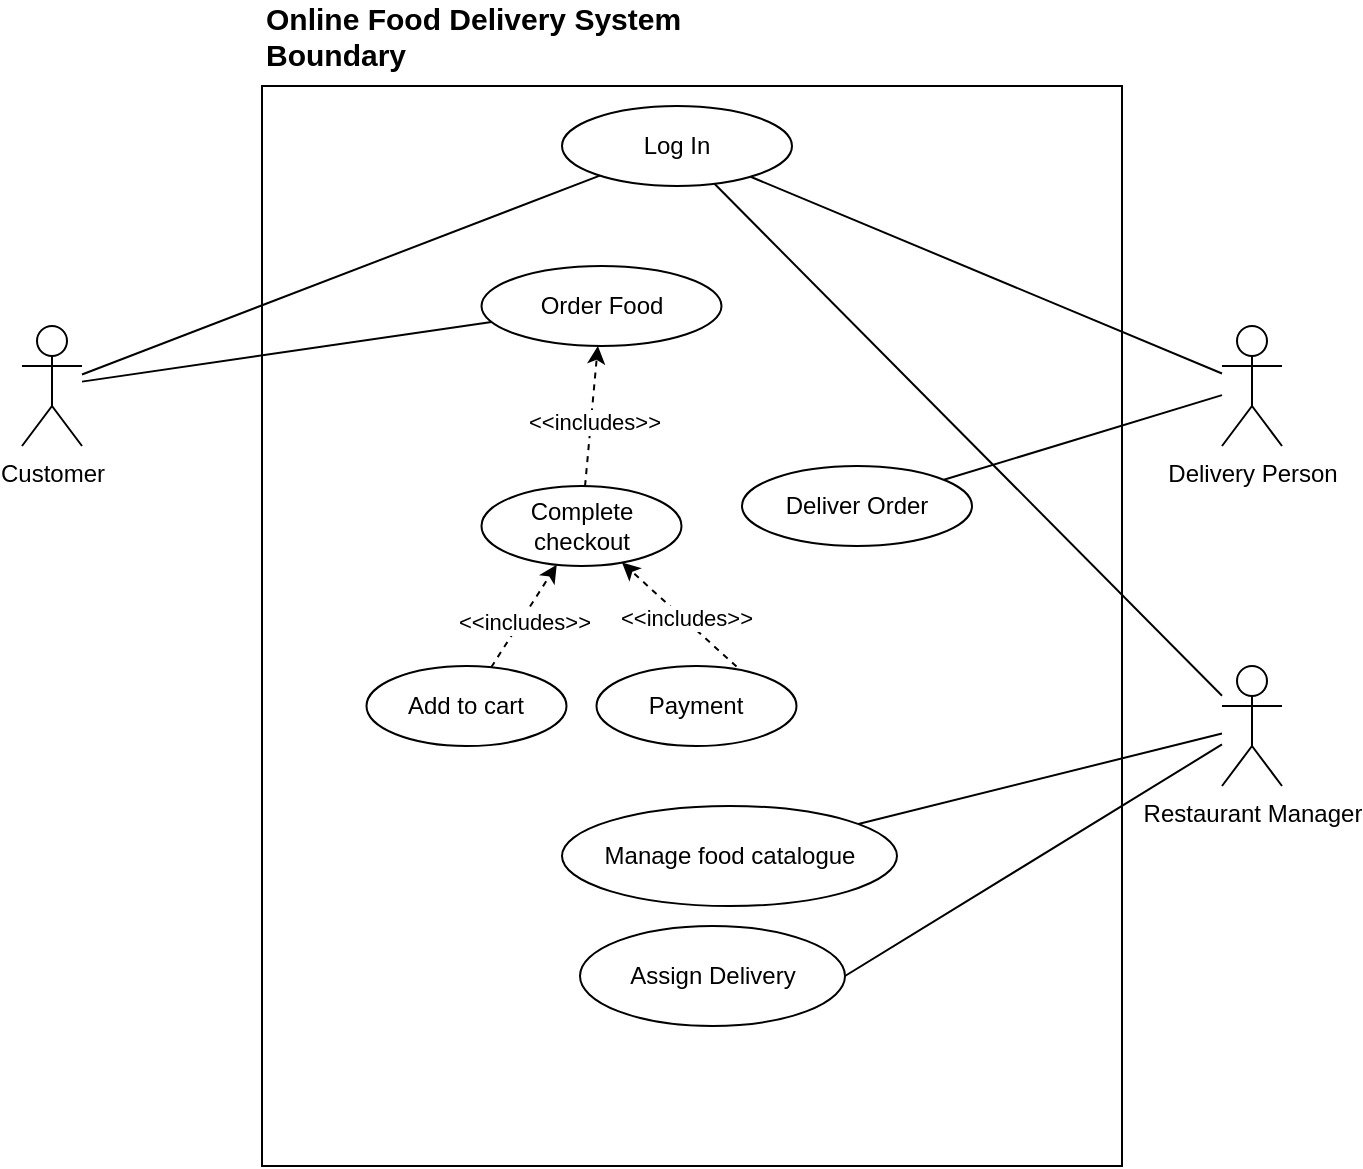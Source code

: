 <mxfile version="17.4.0" type="github">
  <diagram id="gfJE54MbZCFaA7mXv1D1" name="Page-1">
    <mxGraphModel dx="1221" dy="631" grid="1" gridSize="10" guides="1" tooltips="1" connect="1" arrows="1" fold="1" page="1" pageScale="1" pageWidth="850" pageHeight="1100" math="0" shadow="0">
      <root>
        <mxCell id="0" />
        <mxCell id="1" parent="0" />
        <mxCell id="oRzz4xYUQFuAO7DvcpDw-1" value="" style="rounded=0;whiteSpace=wrap;html=1;" parent="1" vertex="1">
          <mxGeometry x="200" y="210" width="430" height="540" as="geometry" />
        </mxCell>
        <mxCell id="oRzz4xYUQFuAO7DvcpDw-2" value="Online Food Delivery System Boundary" style="text;html=1;strokeColor=none;fillColor=none;align=left;verticalAlign=middle;whiteSpace=wrap;rounded=0;fontStyle=1;fontSize=15;" parent="1" vertex="1">
          <mxGeometry x="200" y="170" width="280" height="30" as="geometry" />
        </mxCell>
        <mxCell id="oRzz4xYUQFuAO7DvcpDw-3" value="Customer" style="shape=umlActor;verticalLabelPosition=bottom;verticalAlign=top;html=1;outlineConnect=0;" parent="1" vertex="1">
          <mxGeometry x="80" y="330" width="30" height="60" as="geometry" />
        </mxCell>
        <mxCell id="oRzz4xYUQFuAO7DvcpDw-4" value="Restaurant Manager" style="shape=umlActor;verticalLabelPosition=bottom;verticalAlign=top;html=1;outlineConnect=0;" parent="1" vertex="1">
          <mxGeometry x="680" y="500" width="30" height="60" as="geometry" />
        </mxCell>
        <mxCell id="oRzz4xYUQFuAO7DvcpDw-6" value="Log In" style="ellipse;whiteSpace=wrap;html=1;" parent="1" vertex="1">
          <mxGeometry x="350" y="220" width="115" height="40" as="geometry" />
        </mxCell>
        <mxCell id="oRzz4xYUQFuAO7DvcpDw-9" value="Delivery Person" style="shape=umlActor;verticalLabelPosition=bottom;verticalAlign=top;html=1;outlineConnect=0;" parent="1" vertex="1">
          <mxGeometry x="680" y="330" width="30" height="60" as="geometry" />
        </mxCell>
        <mxCell id="oRzz4xYUQFuAO7DvcpDw-14" value="Order Food" style="ellipse;whiteSpace=wrap;html=1;" parent="1" vertex="1">
          <mxGeometry x="309.75" y="300" width="120" height="40" as="geometry" />
        </mxCell>
        <mxCell id="oRzz4xYUQFuAO7DvcpDw-16" value="Complete checkout" style="ellipse;whiteSpace=wrap;html=1;" parent="1" vertex="1">
          <mxGeometry x="309.75" y="410" width="100" height="40" as="geometry" />
        </mxCell>
        <mxCell id="oRzz4xYUQFuAO7DvcpDw-20" value="" style="endArrow=classic;html=1;rounded=0;dashed=1;" parent="1" source="oRzz4xYUQFuAO7DvcpDw-16" target="oRzz4xYUQFuAO7DvcpDw-14" edge="1">
          <mxGeometry width="50" height="50" relative="1" as="geometry">
            <mxPoint x="300.185" y="480.089" as="sourcePoint" />
            <mxPoint x="309.678" y="444.921" as="targetPoint" />
          </mxGeometry>
        </mxCell>
        <mxCell id="oRzz4xYUQFuAO7DvcpDw-21" value="&amp;lt;&amp;lt;includes&amp;gt;&amp;gt;" style="edgeLabel;html=1;align=center;verticalAlign=middle;resizable=0;points=[];" parent="oRzz4xYUQFuAO7DvcpDw-20" vertex="1" connectable="0">
          <mxGeometry x="-0.081" y="-1" relative="1" as="geometry">
            <mxPoint as="offset" />
          </mxGeometry>
        </mxCell>
        <mxCell id="oRzz4xYUQFuAO7DvcpDw-22" value="" style="endArrow=none;html=1;rounded=0;" parent="1" source="oRzz4xYUQFuAO7DvcpDw-3" target="oRzz4xYUQFuAO7DvcpDw-6" edge="1">
          <mxGeometry width="50" height="50" relative="1" as="geometry">
            <mxPoint x="480" y="560" as="sourcePoint" />
            <mxPoint x="530" y="510" as="targetPoint" />
          </mxGeometry>
        </mxCell>
        <mxCell id="oRzz4xYUQFuAO7DvcpDw-23" value="" style="endArrow=none;html=1;rounded=0;" parent="1" source="oRzz4xYUQFuAO7DvcpDw-4" target="oRzz4xYUQFuAO7DvcpDw-6" edge="1">
          <mxGeometry width="50" height="50" relative="1" as="geometry">
            <mxPoint x="480" y="560" as="sourcePoint" />
            <mxPoint x="530" y="510" as="targetPoint" />
          </mxGeometry>
        </mxCell>
        <mxCell id="oRzz4xYUQFuAO7DvcpDw-24" value="" style="endArrow=none;html=1;rounded=0;" parent="1" source="oRzz4xYUQFuAO7DvcpDw-9" target="oRzz4xYUQFuAO7DvcpDw-6" edge="1">
          <mxGeometry width="50" height="50" relative="1" as="geometry">
            <mxPoint x="480" y="560" as="sourcePoint" />
            <mxPoint x="530" y="510" as="targetPoint" />
          </mxGeometry>
        </mxCell>
        <mxCell id="oRzz4xYUQFuAO7DvcpDw-25" value="" style="endArrow=none;html=1;rounded=0;" parent="1" source="oRzz4xYUQFuAO7DvcpDw-3" target="oRzz4xYUQFuAO7DvcpDw-14" edge="1">
          <mxGeometry width="50" height="50" relative="1" as="geometry">
            <mxPoint x="480" y="560" as="sourcePoint" />
            <mxPoint x="530" y="510" as="targetPoint" />
          </mxGeometry>
        </mxCell>
        <mxCell id="oRzz4xYUQFuAO7DvcpDw-26" value="Add to cart" style="ellipse;whiteSpace=wrap;html=1;" parent="1" vertex="1">
          <mxGeometry x="252.25" y="500" width="100" height="40" as="geometry" />
        </mxCell>
        <mxCell id="oRzz4xYUQFuAO7DvcpDw-27" value="Payment" style="ellipse;whiteSpace=wrap;html=1;" parent="1" vertex="1">
          <mxGeometry x="367.25" y="500" width="100" height="40" as="geometry" />
        </mxCell>
        <mxCell id="oRzz4xYUQFuAO7DvcpDw-28" value="" style="endArrow=classic;html=1;rounded=0;dashed=1;" parent="1" source="oRzz4xYUQFuAO7DvcpDw-26" target="oRzz4xYUQFuAO7DvcpDw-16" edge="1">
          <mxGeometry width="50" height="50" relative="1" as="geometry">
            <mxPoint x="437.282" y="566.298" as="sourcePoint" />
            <mxPoint x="392.852" y="519.094" as="targetPoint" />
          </mxGeometry>
        </mxCell>
        <mxCell id="oRzz4xYUQFuAO7DvcpDw-29" value="&amp;lt;&amp;lt;includes&amp;gt;&amp;gt;" style="edgeLabel;html=1;align=center;verticalAlign=middle;resizable=0;points=[];" parent="oRzz4xYUQFuAO7DvcpDw-28" vertex="1" connectable="0">
          <mxGeometry x="-0.081" y="-1" relative="1" as="geometry">
            <mxPoint as="offset" />
          </mxGeometry>
        </mxCell>
        <mxCell id="oRzz4xYUQFuAO7DvcpDw-30" value="" style="endArrow=classic;html=1;rounded=0;dashed=1;exitX=0.7;exitY=0.007;exitDx=0;exitDy=0;exitPerimeter=0;" parent="1" source="oRzz4xYUQFuAO7DvcpDw-27" target="oRzz4xYUQFuAO7DvcpDw-16" edge="1">
          <mxGeometry width="50" height="50" relative="1" as="geometry">
            <mxPoint x="392.556" y="651.273" as="sourcePoint" />
            <mxPoint x="437.486" y="603.733" as="targetPoint" />
          </mxGeometry>
        </mxCell>
        <mxCell id="oRzz4xYUQFuAO7DvcpDw-31" value="&amp;lt;&amp;lt;includes&amp;gt;&amp;gt;" style="edgeLabel;html=1;align=center;verticalAlign=middle;resizable=0;points=[];" parent="oRzz4xYUQFuAO7DvcpDw-30" vertex="1" connectable="0">
          <mxGeometry x="-0.081" y="-1" relative="1" as="geometry">
            <mxPoint as="offset" />
          </mxGeometry>
        </mxCell>
        <mxCell id="oRzz4xYUQFuAO7DvcpDw-37" value="Manage food catalogue" style="ellipse;whiteSpace=wrap;html=1;" parent="1" vertex="1">
          <mxGeometry x="350" y="570" width="167.5" height="50" as="geometry" />
        </mxCell>
        <mxCell id="oRzz4xYUQFuAO7DvcpDw-38" value="Assign Delivery" style="ellipse;whiteSpace=wrap;html=1;" parent="1" vertex="1">
          <mxGeometry x="359" y="630" width="132.5" height="50" as="geometry" />
        </mxCell>
        <mxCell id="oRzz4xYUQFuAO7DvcpDw-69" value="" style="endArrow=none;html=1;rounded=0;" parent="1" source="oRzz4xYUQFuAO7DvcpDw-37" target="oRzz4xYUQFuAO7DvcpDw-4" edge="1">
          <mxGeometry width="50" height="50" relative="1" as="geometry">
            <mxPoint x="440" y="870" as="sourcePoint" />
            <mxPoint x="480" y="820" as="targetPoint" />
          </mxGeometry>
        </mxCell>
        <mxCell id="oRzz4xYUQFuAO7DvcpDw-70" value="" style="endArrow=none;html=1;rounded=0;exitX=1;exitY=0.5;exitDx=0;exitDy=0;" parent="1" source="oRzz4xYUQFuAO7DvcpDw-38" target="oRzz4xYUQFuAO7DvcpDw-4" edge="1">
          <mxGeometry width="50" height="50" relative="1" as="geometry">
            <mxPoint x="500" y="990" as="sourcePoint" />
            <mxPoint x="550" y="940" as="targetPoint" />
          </mxGeometry>
        </mxCell>
        <mxCell id="Lza6tLZJGaG9pzTYwQZb-1" value="&lt;div&gt;Deliver Order&lt;/div&gt;" style="ellipse;whiteSpace=wrap;html=1;" parent="1" vertex="1">
          <mxGeometry x="440" y="400" width="115" height="40" as="geometry" />
        </mxCell>
        <mxCell id="Lza6tLZJGaG9pzTYwQZb-2" value="" style="endArrow=none;html=1;rounded=0;" parent="1" source="Lza6tLZJGaG9pzTYwQZb-1" target="oRzz4xYUQFuAO7DvcpDw-9" edge="1">
          <mxGeometry width="50" height="50" relative="1" as="geometry">
            <mxPoint x="508.335" y="399.29" as="sourcePoint" />
            <mxPoint x="705" y="370" as="targetPoint" />
          </mxGeometry>
        </mxCell>
      </root>
    </mxGraphModel>
  </diagram>
</mxfile>
